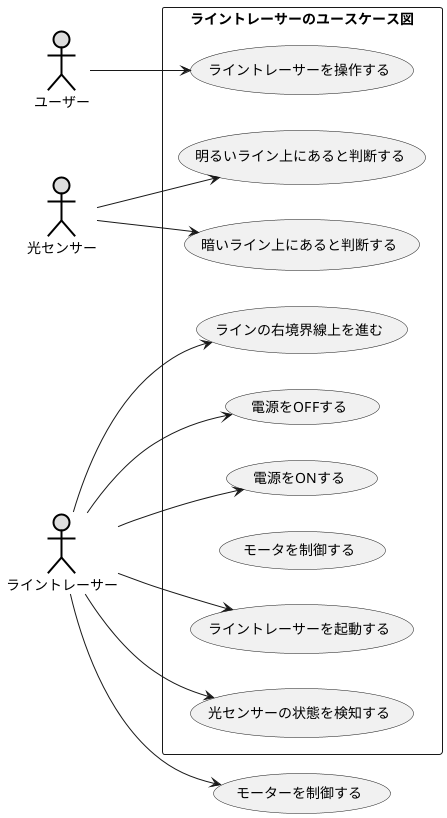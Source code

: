@startuml ユースケース図
left to right direction
actor ユーザー#DDDDDD;line:black;line.bold;
actor ライントレーサー #DDDDDD;line:black;line.bold;
actor 光センサー #DDDDDD;line:black;line.bold;

rectangle ライントレーサーのユースケース図{
usecase ライントレーサーを操作する
usecase 電源をONする
usecase ライントレーサーを起動する
usecase 光センサーの状態を検知する
usecase 暗いライン上にあると判断する
usecase 明るいライン上にあると判断する
usecase モータを制御する
usecase ラインの右境界線上を進む
usecase 電源をOFFする
}
ユーザー --> (ライントレーサーを操作する)
ライントレーサー --> (電源をONする)
ライントレーサー --> (ライントレーサーを起動する)
ライントレーサー --> (光センサーの状態を検知する)
ライントレーサー --> (モーターを制御する)
ライントレーサー --> (ラインの右境界線上を進む)
ライントレーサー --> (電源をOFFする)
光センサー --> (暗いライン上にあると判断する)
光センサー --> (明るいライン上にあると判断する)


@enduml